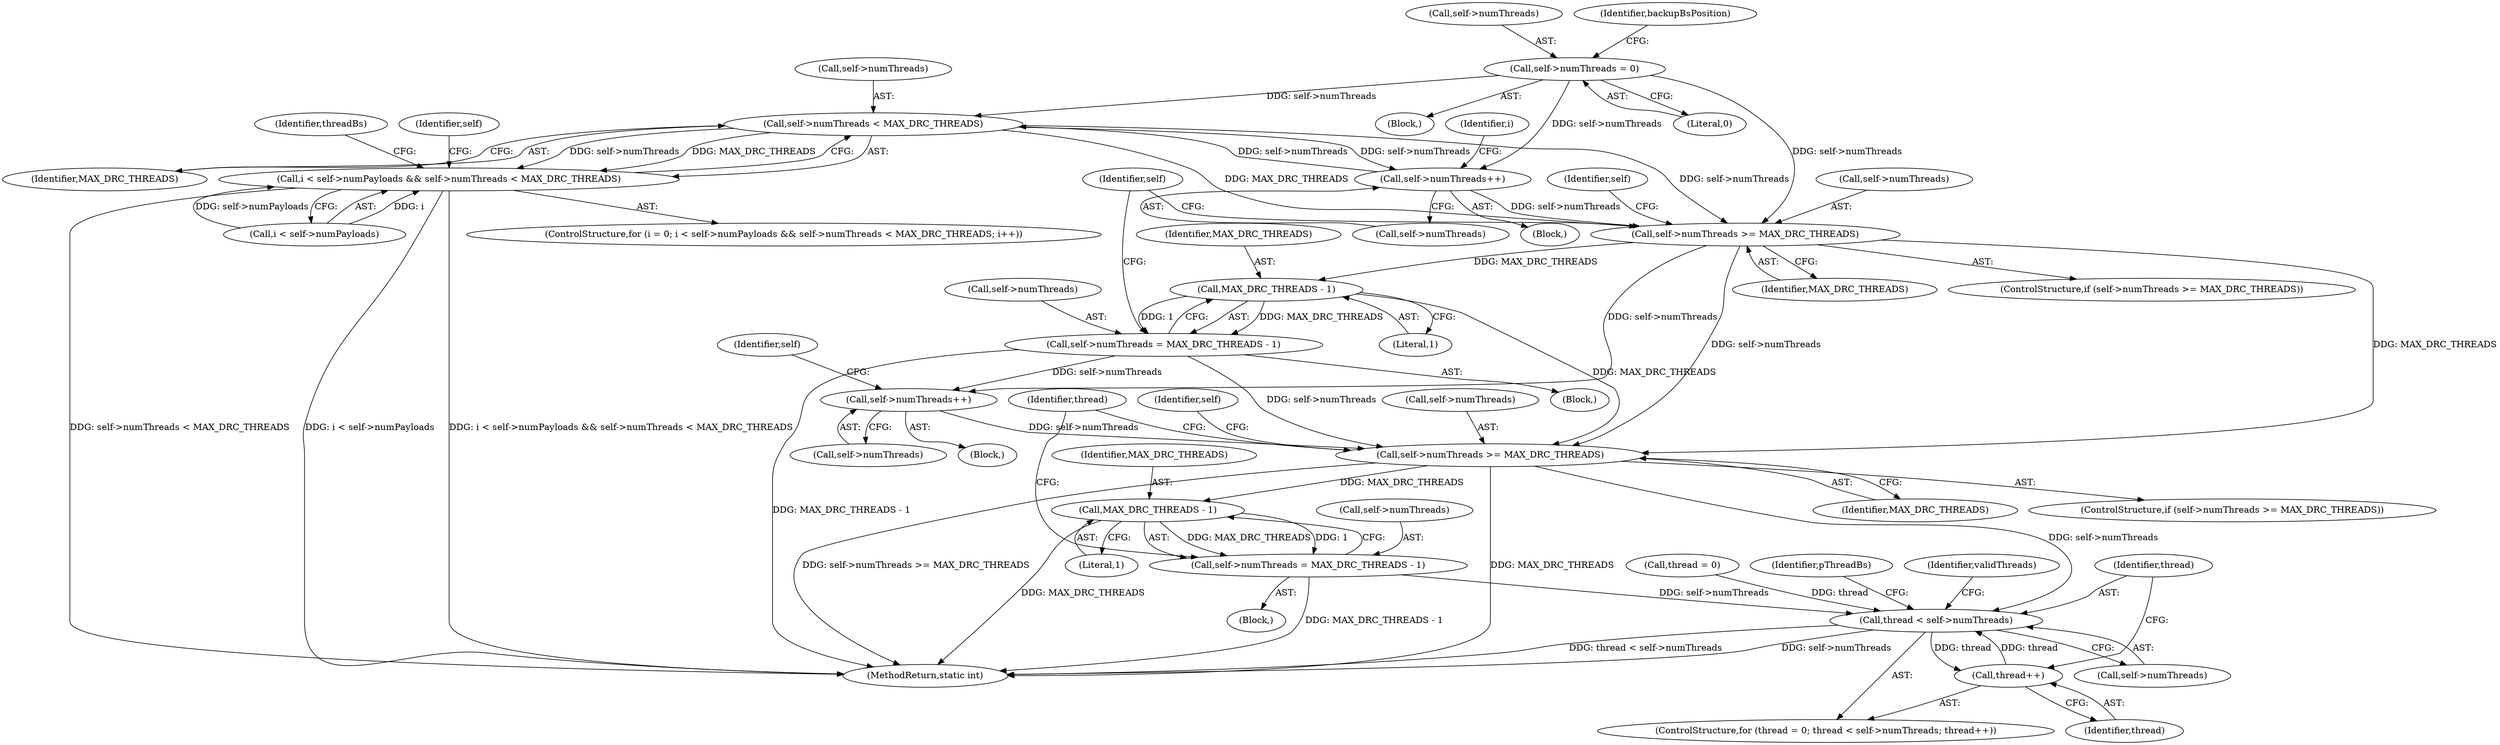 digraph "0_Android_5d4405f601fa11a8955fd7611532c982420e4206@API" {
"1000161" [label="(Call,self->numThreads = 0)"];
"1000180" [label="(Call,self->numThreads < MAX_DRC_THREADS)"];
"1000174" [label="(Call,i < self->numPayloads && self->numThreads < MAX_DRC_THREADS)"];
"1000235" [label="(Call,self->numThreads++)"];
"1000245" [label="(Call,self->numThreads >= MAX_DRC_THREADS)"];
"1000255" [label="(Call,MAX_DRC_THREADS - 1)"];
"1000251" [label="(Call,self->numThreads = MAX_DRC_THREADS - 1)"];
"1000308" [label="(Call,self->numThreads++)"];
"1000324" [label="(Call,self->numThreads >= MAX_DRC_THREADS)"];
"1000334" [label="(Call,MAX_DRC_THREADS - 1)"];
"1000330" [label="(Call,self->numThreads = MAX_DRC_THREADS - 1)"];
"1000341" [label="(Call,thread < self->numThreads)"];
"1000346" [label="(Call,thread++)"];
"1000260" [label="(Identifier,self)"];
"1000336" [label="(Literal,1)"];
"1000246" [label="(Call,self->numThreads)"];
"1000309" [label="(Call,self->numThreads)"];
"1000234" [label="(Block,)"];
"1000245" [label="(Call,self->numThreads >= MAX_DRC_THREADS)"];
"1000351" [label="(Identifier,pThreadBs)"];
"1000440" [label="(Identifier,validThreads)"];
"1000175" [label="(Call,i < self->numPayloads)"];
"1000256" [label="(Identifier,MAX_DRC_THREADS)"];
"1000249" [label="(Identifier,MAX_DRC_THREADS)"];
"1000253" [label="(Identifier,self)"];
"1000330" [label="(Call,self->numThreads = MAX_DRC_THREADS - 1)"];
"1000325" [label="(Call,self->numThreads)"];
"1000236" [label="(Call,self->numThreads)"];
"1000328" [label="(Identifier,MAX_DRC_THREADS)"];
"1000342" [label="(Identifier,thread)"];
"1000346" [label="(Call,thread++)"];
"1000174" [label="(Call,i < self->numPayloads && self->numThreads < MAX_DRC_THREADS)"];
"1000307" [label="(Block,)"];
"1000170" [label="(ControlStructure,for (i = 0; i < self->numPayloads && self->numThreads < MAX_DRC_THREADS; i++))"];
"1000192" [label="(Identifier,threadBs)"];
"1000323" [label="(ControlStructure,if (self->numThreads >= MAX_DRC_THREADS))"];
"1000241" [label="(Identifier,self)"];
"1000257" [label="(Literal,1)"];
"1000162" [label="(Call,self->numThreads)"];
"1000252" [label="(Call,self->numThreads)"];
"1000235" [label="(Call,self->numThreads++)"];
"1000180" [label="(Call,self->numThreads < MAX_DRC_THREADS)"];
"1000181" [label="(Call,self->numThreads)"];
"1000161" [label="(Call,self->numThreads = 0)"];
"1000308" [label="(Call,self->numThreads++)"];
"1000244" [label="(ControlStructure,if (self->numThreads >= MAX_DRC_THREADS))"];
"1000324" [label="(Call,self->numThreads >= MAX_DRC_THREADS)"];
"1000186" [label="(Identifier,i)"];
"1000334" [label="(Call,MAX_DRC_THREADS - 1)"];
"1000131" [label="(Block,)"];
"1000337" [label="(ControlStructure,for (thread = 0; thread < self->numThreads; thread++))"];
"1000335" [label="(Identifier,MAX_DRC_THREADS)"];
"1000250" [label="(Block,)"];
"1000329" [label="(Block,)"];
"1000165" [label="(Literal,0)"];
"1000341" [label="(Call,thread < self->numThreads)"];
"1000332" [label="(Identifier,self)"];
"1000255" [label="(Call,MAX_DRC_THREADS - 1)"];
"1000343" [label="(Call,self->numThreads)"];
"1000338" [label="(Call,thread = 0)"];
"1000347" [label="(Identifier,thread)"];
"1000184" [label="(Identifier,MAX_DRC_THREADS)"];
"1000167" [label="(Identifier,backupBsPosition)"];
"1000660" [label="(MethodReturn,static int)"];
"1000251" [label="(Call,self->numThreads = MAX_DRC_THREADS - 1)"];
"1000314" [label="(Identifier,self)"];
"1000331" [label="(Call,self->numThreads)"];
"1000339" [label="(Identifier,thread)"];
"1000161" -> "1000131"  [label="AST: "];
"1000161" -> "1000165"  [label="CFG: "];
"1000162" -> "1000161"  [label="AST: "];
"1000165" -> "1000161"  [label="AST: "];
"1000167" -> "1000161"  [label="CFG: "];
"1000161" -> "1000180"  [label="DDG: self->numThreads"];
"1000161" -> "1000235"  [label="DDG: self->numThreads"];
"1000161" -> "1000245"  [label="DDG: self->numThreads"];
"1000180" -> "1000174"  [label="AST: "];
"1000180" -> "1000184"  [label="CFG: "];
"1000181" -> "1000180"  [label="AST: "];
"1000184" -> "1000180"  [label="AST: "];
"1000174" -> "1000180"  [label="CFG: "];
"1000180" -> "1000174"  [label="DDG: self->numThreads"];
"1000180" -> "1000174"  [label="DDG: MAX_DRC_THREADS"];
"1000235" -> "1000180"  [label="DDG: self->numThreads"];
"1000180" -> "1000235"  [label="DDG: self->numThreads"];
"1000180" -> "1000245"  [label="DDG: self->numThreads"];
"1000180" -> "1000245"  [label="DDG: MAX_DRC_THREADS"];
"1000174" -> "1000170"  [label="AST: "];
"1000174" -> "1000175"  [label="CFG: "];
"1000175" -> "1000174"  [label="AST: "];
"1000192" -> "1000174"  [label="CFG: "];
"1000241" -> "1000174"  [label="CFG: "];
"1000174" -> "1000660"  [label="DDG: self->numThreads < MAX_DRC_THREADS"];
"1000174" -> "1000660"  [label="DDG: i < self->numPayloads && self->numThreads < MAX_DRC_THREADS"];
"1000174" -> "1000660"  [label="DDG: i < self->numPayloads"];
"1000175" -> "1000174"  [label="DDG: i"];
"1000175" -> "1000174"  [label="DDG: self->numPayloads"];
"1000235" -> "1000234"  [label="AST: "];
"1000235" -> "1000236"  [label="CFG: "];
"1000236" -> "1000235"  [label="AST: "];
"1000186" -> "1000235"  [label="CFG: "];
"1000235" -> "1000245"  [label="DDG: self->numThreads"];
"1000245" -> "1000244"  [label="AST: "];
"1000245" -> "1000249"  [label="CFG: "];
"1000246" -> "1000245"  [label="AST: "];
"1000249" -> "1000245"  [label="AST: "];
"1000253" -> "1000245"  [label="CFG: "];
"1000260" -> "1000245"  [label="CFG: "];
"1000245" -> "1000255"  [label="DDG: MAX_DRC_THREADS"];
"1000245" -> "1000308"  [label="DDG: self->numThreads"];
"1000245" -> "1000324"  [label="DDG: self->numThreads"];
"1000245" -> "1000324"  [label="DDG: MAX_DRC_THREADS"];
"1000255" -> "1000251"  [label="AST: "];
"1000255" -> "1000257"  [label="CFG: "];
"1000256" -> "1000255"  [label="AST: "];
"1000257" -> "1000255"  [label="AST: "];
"1000251" -> "1000255"  [label="CFG: "];
"1000255" -> "1000251"  [label="DDG: MAX_DRC_THREADS"];
"1000255" -> "1000251"  [label="DDG: 1"];
"1000255" -> "1000324"  [label="DDG: MAX_DRC_THREADS"];
"1000251" -> "1000250"  [label="AST: "];
"1000252" -> "1000251"  [label="AST: "];
"1000260" -> "1000251"  [label="CFG: "];
"1000251" -> "1000660"  [label="DDG: MAX_DRC_THREADS - 1"];
"1000251" -> "1000308"  [label="DDG: self->numThreads"];
"1000251" -> "1000324"  [label="DDG: self->numThreads"];
"1000308" -> "1000307"  [label="AST: "];
"1000308" -> "1000309"  [label="CFG: "];
"1000309" -> "1000308"  [label="AST: "];
"1000314" -> "1000308"  [label="CFG: "];
"1000308" -> "1000324"  [label="DDG: self->numThreads"];
"1000324" -> "1000323"  [label="AST: "];
"1000324" -> "1000328"  [label="CFG: "];
"1000325" -> "1000324"  [label="AST: "];
"1000328" -> "1000324"  [label="AST: "];
"1000332" -> "1000324"  [label="CFG: "];
"1000339" -> "1000324"  [label="CFG: "];
"1000324" -> "1000660"  [label="DDG: MAX_DRC_THREADS"];
"1000324" -> "1000660"  [label="DDG: self->numThreads >= MAX_DRC_THREADS"];
"1000324" -> "1000334"  [label="DDG: MAX_DRC_THREADS"];
"1000324" -> "1000341"  [label="DDG: self->numThreads"];
"1000334" -> "1000330"  [label="AST: "];
"1000334" -> "1000336"  [label="CFG: "];
"1000335" -> "1000334"  [label="AST: "];
"1000336" -> "1000334"  [label="AST: "];
"1000330" -> "1000334"  [label="CFG: "];
"1000334" -> "1000660"  [label="DDG: MAX_DRC_THREADS"];
"1000334" -> "1000330"  [label="DDG: MAX_DRC_THREADS"];
"1000334" -> "1000330"  [label="DDG: 1"];
"1000330" -> "1000329"  [label="AST: "];
"1000331" -> "1000330"  [label="AST: "];
"1000339" -> "1000330"  [label="CFG: "];
"1000330" -> "1000660"  [label="DDG: MAX_DRC_THREADS - 1"];
"1000330" -> "1000341"  [label="DDG: self->numThreads"];
"1000341" -> "1000337"  [label="AST: "];
"1000341" -> "1000343"  [label="CFG: "];
"1000342" -> "1000341"  [label="AST: "];
"1000343" -> "1000341"  [label="AST: "];
"1000351" -> "1000341"  [label="CFG: "];
"1000440" -> "1000341"  [label="CFG: "];
"1000341" -> "1000660"  [label="DDG: self->numThreads"];
"1000341" -> "1000660"  [label="DDG: thread < self->numThreads"];
"1000338" -> "1000341"  [label="DDG: thread"];
"1000346" -> "1000341"  [label="DDG: thread"];
"1000341" -> "1000346"  [label="DDG: thread"];
"1000346" -> "1000337"  [label="AST: "];
"1000346" -> "1000347"  [label="CFG: "];
"1000347" -> "1000346"  [label="AST: "];
"1000342" -> "1000346"  [label="CFG: "];
}
